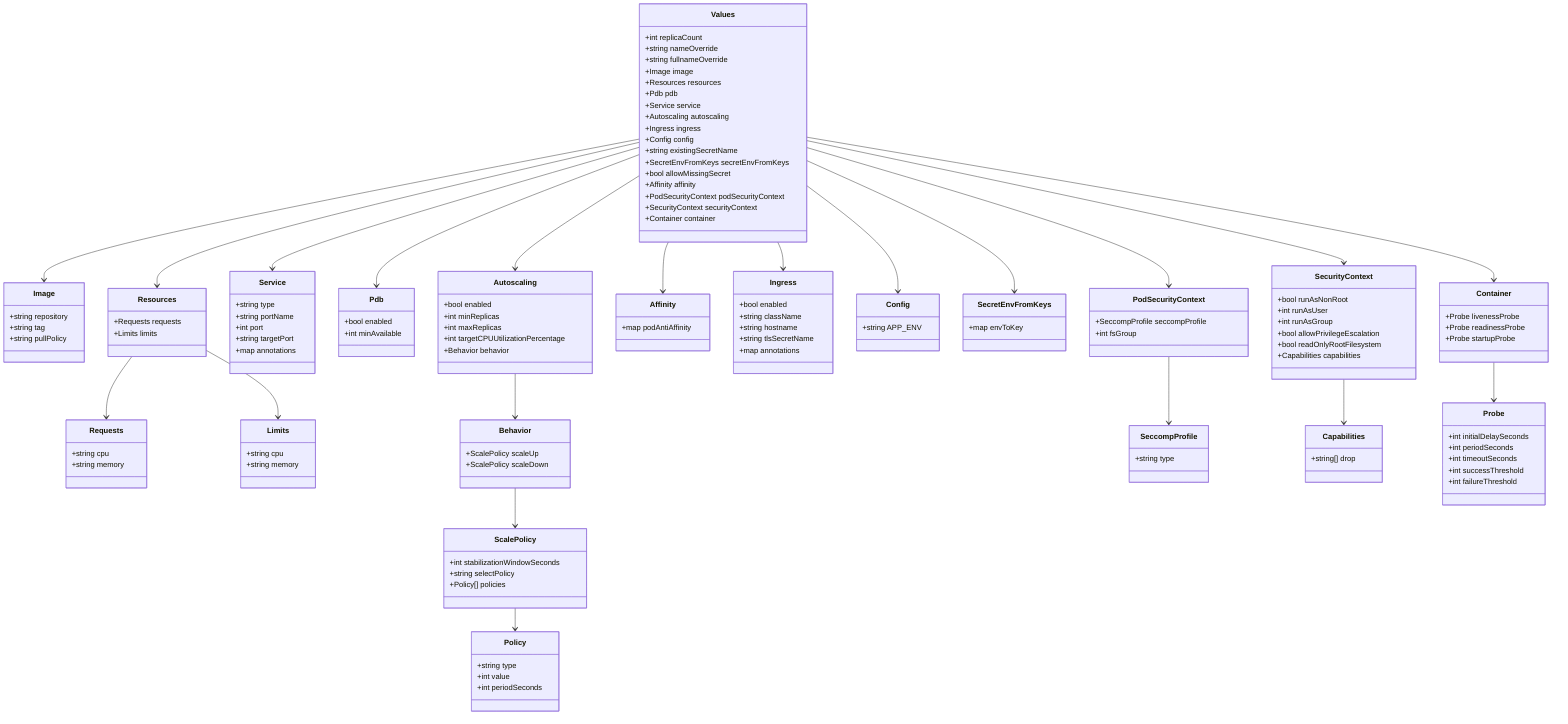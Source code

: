 classDiagram
    class Values {
      +int replicaCount
      +string nameOverride
      +string fullnameOverride
      +Image image
      +Resources resources
      +Pdb pdb
      +Service service
      +Autoscaling autoscaling
      +Ingress ingress
      +Config config
      +string existingSecretName
      +SecretEnvFromKeys secretEnvFromKeys
      +bool allowMissingSecret
      +Affinity affinity
      +PodSecurityContext podSecurityContext
      +SecurityContext securityContext
      +Container container
    }
    class Image {
      +string repository
      +string tag
      +string pullPolicy
    }
    class Resources {
      +Requests requests
      +Limits limits
    }
    class Requests {
      +string cpu
      +string memory
    }
    class Limits {
      +string cpu
      +string memory
    }
    class Service {
      +string type
      +string portName
      +int port
      +string targetPort
      +map<string,string> annotations
    }
    class Pdb {
      +bool enabled
      +int minAvailable
    }
    class Autoscaling {
      +bool enabled
      +int minReplicas
      +int maxReplicas
      +int targetCPUUtilizationPercentage
      +Behavior behavior
    }
    class Behavior {
      +ScalePolicy scaleUp
      +ScalePolicy scaleDown
    }
    class ScalePolicy {
      +int stabilizationWindowSeconds
      +string selectPolicy
      +Policy[] policies
    }
    class Policy {
      +string type
      +int value
      +int periodSeconds
    }
    class Affinity {
      +map<string, any> podAntiAffinity
    }
    class Ingress {
      +bool enabled
      +string className
      +string hostname
      +string tlsSecretName
      +map<string,string> annotations
    }
    class Config {
      +string APP_ENV
    }
    class SecretEnvFromKeys {
      +map<string,string> envToKey
    }
    class PodSecurityContext {
      +SeccompProfile seccompProfile
      +int fsGroup
    }
    class SeccompProfile {
      +string type
    }
    class SecurityContext {
      +bool runAsNonRoot
      +int runAsUser
      +int runAsGroup
      +bool allowPrivilegeEscalation
      +bool readOnlyRootFilesystem
      +Capabilities capabilities
    }
    class Capabilities {
      +string[] drop
    }
    class Container {
      +Probe livenessProbe
      +Probe readinessProbe
      +Probe startupProbe
    }
    class Probe {
      +int initialDelaySeconds
      +int periodSeconds
      +int timeoutSeconds
      +int successThreshold
      +int failureThreshold
    }
    Values --> Image
    Values --> Resources
    Resources --> Requests
    Resources --> Limits
    Values --> Service
    Values --> Pdb
    Values --> Ingress
    Values --> Config
    Values --> SecretEnvFromKeys
    Values --> PodSecurityContext
    Values --> SecurityContext
    Values --> Autoscaling
    Values --> Affinity
    Values --> Container
    Autoscaling --> Behavior
    Behavior --> ScalePolicy
    ScalePolicy --> Policy
    PodSecurityContext --> SeccompProfile
    Container --> Probe
    SecurityContext --> Capabilities